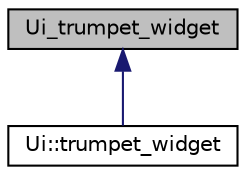 digraph "Ui_trumpet_widget"
{
  edge [fontname="Helvetica",fontsize="10",labelfontname="Helvetica",labelfontsize="10"];
  node [fontname="Helvetica",fontsize="10",shape=record];
  Node0 [label="Ui_trumpet_widget",height=0.2,width=0.4,color="black", fillcolor="grey75", style="filled", fontcolor="black"];
  Node0 -> Node1 [dir="back",color="midnightblue",fontsize="10",style="solid"];
  Node1 [label="Ui::trumpet_widget",height=0.2,width=0.4,color="black", fillcolor="white", style="filled",URL="$classUi_1_1trumpet__widget.html"];
}
